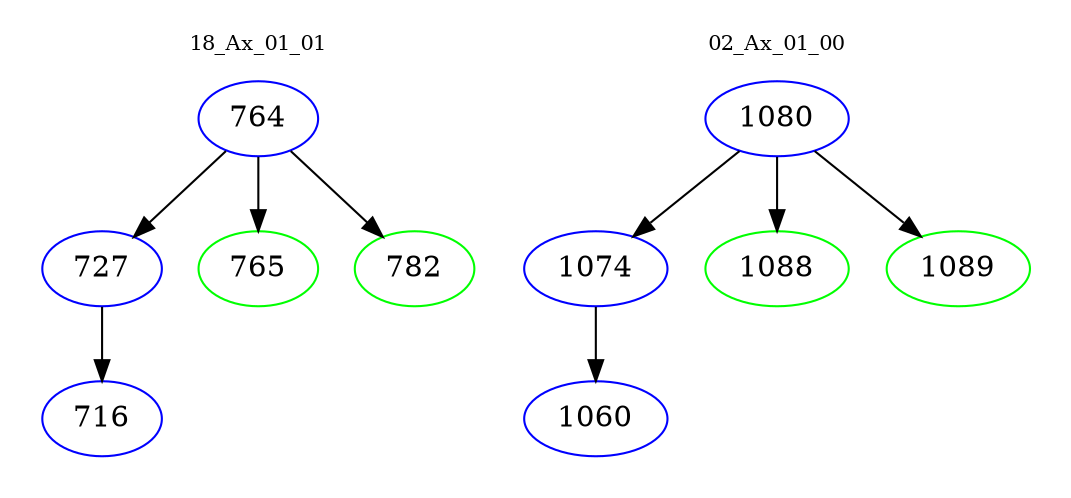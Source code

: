 digraph{
subgraph cluster_0 {
color = white
label = "18_Ax_01_01";
fontsize=10;
T0_764 [label="764", color="blue"]
T0_764 -> T0_727 [color="black"]
T0_727 [label="727", color="blue"]
T0_727 -> T0_716 [color="black"]
T0_716 [label="716", color="blue"]
T0_764 -> T0_765 [color="black"]
T0_765 [label="765", color="green"]
T0_764 -> T0_782 [color="black"]
T0_782 [label="782", color="green"]
}
subgraph cluster_1 {
color = white
label = "02_Ax_01_00";
fontsize=10;
T1_1080 [label="1080", color="blue"]
T1_1080 -> T1_1074 [color="black"]
T1_1074 [label="1074", color="blue"]
T1_1074 -> T1_1060 [color="black"]
T1_1060 [label="1060", color="blue"]
T1_1080 -> T1_1088 [color="black"]
T1_1088 [label="1088", color="green"]
T1_1080 -> T1_1089 [color="black"]
T1_1089 [label="1089", color="green"]
}
}

